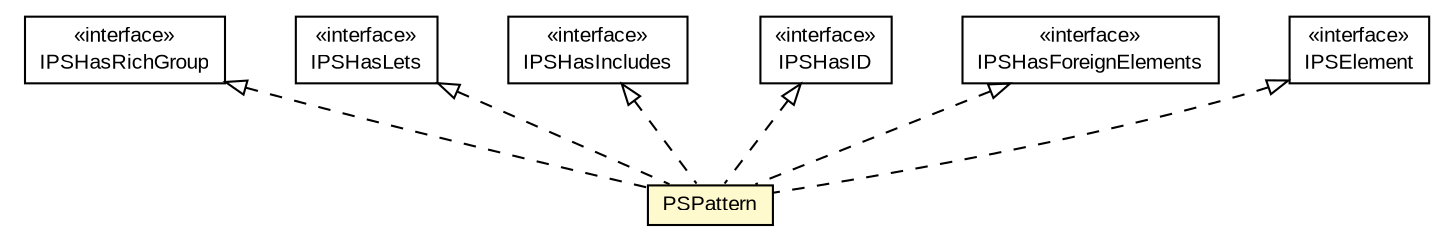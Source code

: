 #!/usr/local/bin/dot
#
# Class diagram 
# Generated by UMLGraph version 5.1 (http://www.umlgraph.org/)
#

digraph G {
	edge [fontname="arial",fontsize=10,labelfontname="arial",labelfontsize=10];
	node [fontname="arial",fontsize=10,shape=plaintext];
	nodesep=0.25;
	ranksep=0.5;
	// com.helger.schematron.pure.model.PSPattern
	c7935 [label=<<table title="com.helger.schematron.pure.model.PSPattern" border="0" cellborder="1" cellspacing="0" cellpadding="2" port="p" bgcolor="lemonChiffon" href="./PSPattern.html">
		<tr><td><table border="0" cellspacing="0" cellpadding="1">
<tr><td align="center" balign="center"> PSPattern </td></tr>
		</table></td></tr>
		</table>>, fontname="arial", fontcolor="black", fontsize=10.0];
	// com.helger.schematron.pure.model.IPSHasRichGroup
	c7953 [label=<<table title="com.helger.schematron.pure.model.IPSHasRichGroup" border="0" cellborder="1" cellspacing="0" cellpadding="2" port="p" href="./IPSHasRichGroup.html">
		<tr><td><table border="0" cellspacing="0" cellpadding="1">
<tr><td align="center" balign="center"> &#171;interface&#187; </td></tr>
<tr><td align="center" balign="center"> IPSHasRichGroup </td></tr>
		</table></td></tr>
		</table>>, fontname="arial", fontcolor="black", fontsize=10.0];
	// com.helger.schematron.pure.model.IPSHasLets
	c7956 [label=<<table title="com.helger.schematron.pure.model.IPSHasLets" border="0" cellborder="1" cellspacing="0" cellpadding="2" port="p" href="./IPSHasLets.html">
		<tr><td><table border="0" cellspacing="0" cellpadding="1">
<tr><td align="center" balign="center"> &#171;interface&#187; </td></tr>
<tr><td align="center" balign="center"> IPSHasLets </td></tr>
		</table></td></tr>
		</table>>, fontname="arial", fontcolor="black", fontsize=10.0];
	// com.helger.schematron.pure.model.IPSHasIncludes
	c7957 [label=<<table title="com.helger.schematron.pure.model.IPSHasIncludes" border="0" cellborder="1" cellspacing="0" cellpadding="2" port="p" href="./IPSHasIncludes.html">
		<tr><td><table border="0" cellspacing="0" cellpadding="1">
<tr><td align="center" balign="center"> &#171;interface&#187; </td></tr>
<tr><td align="center" balign="center"> IPSHasIncludes </td></tr>
		</table></td></tr>
		</table>>, fontname="arial", fontcolor="black", fontsize=10.0];
	// com.helger.schematron.pure.model.IPSHasID
	c7958 [label=<<table title="com.helger.schematron.pure.model.IPSHasID" border="0" cellborder="1" cellspacing="0" cellpadding="2" port="p" href="./IPSHasID.html">
		<tr><td><table border="0" cellspacing="0" cellpadding="1">
<tr><td align="center" balign="center"> &#171;interface&#187; </td></tr>
<tr><td align="center" balign="center"> IPSHasID </td></tr>
		</table></td></tr>
		</table>>, fontname="arial", fontcolor="black", fontsize=10.0];
	// com.helger.schematron.pure.model.IPSHasForeignElements
	c7959 [label=<<table title="com.helger.schematron.pure.model.IPSHasForeignElements" border="0" cellborder="1" cellspacing="0" cellpadding="2" port="p" href="./IPSHasForeignElements.html">
		<tr><td><table border="0" cellspacing="0" cellpadding="1">
<tr><td align="center" balign="center"> &#171;interface&#187; </td></tr>
<tr><td align="center" balign="center"> IPSHasForeignElements </td></tr>
		</table></td></tr>
		</table>>, fontname="arial", fontcolor="black", fontsize=10.0];
	// com.helger.schematron.pure.model.IPSElement
	c7962 [label=<<table title="com.helger.schematron.pure.model.IPSElement" border="0" cellborder="1" cellspacing="0" cellpadding="2" port="p" href="./IPSElement.html">
		<tr><td><table border="0" cellspacing="0" cellpadding="1">
<tr><td align="center" balign="center"> &#171;interface&#187; </td></tr>
<tr><td align="center" balign="center"> IPSElement </td></tr>
		</table></td></tr>
		</table>>, fontname="arial", fontcolor="black", fontsize=10.0];
	//com.helger.schematron.pure.model.PSPattern implements com.helger.schematron.pure.model.IPSElement
	c7962:p -> c7935:p [dir=back,arrowtail=empty,style=dashed];
	//com.helger.schematron.pure.model.PSPattern implements com.helger.schematron.pure.model.IPSHasID
	c7958:p -> c7935:p [dir=back,arrowtail=empty,style=dashed];
	//com.helger.schematron.pure.model.PSPattern implements com.helger.schematron.pure.model.IPSHasForeignElements
	c7959:p -> c7935:p [dir=back,arrowtail=empty,style=dashed];
	//com.helger.schematron.pure.model.PSPattern implements com.helger.schematron.pure.model.IPSHasIncludes
	c7957:p -> c7935:p [dir=back,arrowtail=empty,style=dashed];
	//com.helger.schematron.pure.model.PSPattern implements com.helger.schematron.pure.model.IPSHasLets
	c7956:p -> c7935:p [dir=back,arrowtail=empty,style=dashed];
	//com.helger.schematron.pure.model.PSPattern implements com.helger.schematron.pure.model.IPSHasRichGroup
	c7953:p -> c7935:p [dir=back,arrowtail=empty,style=dashed];
}

